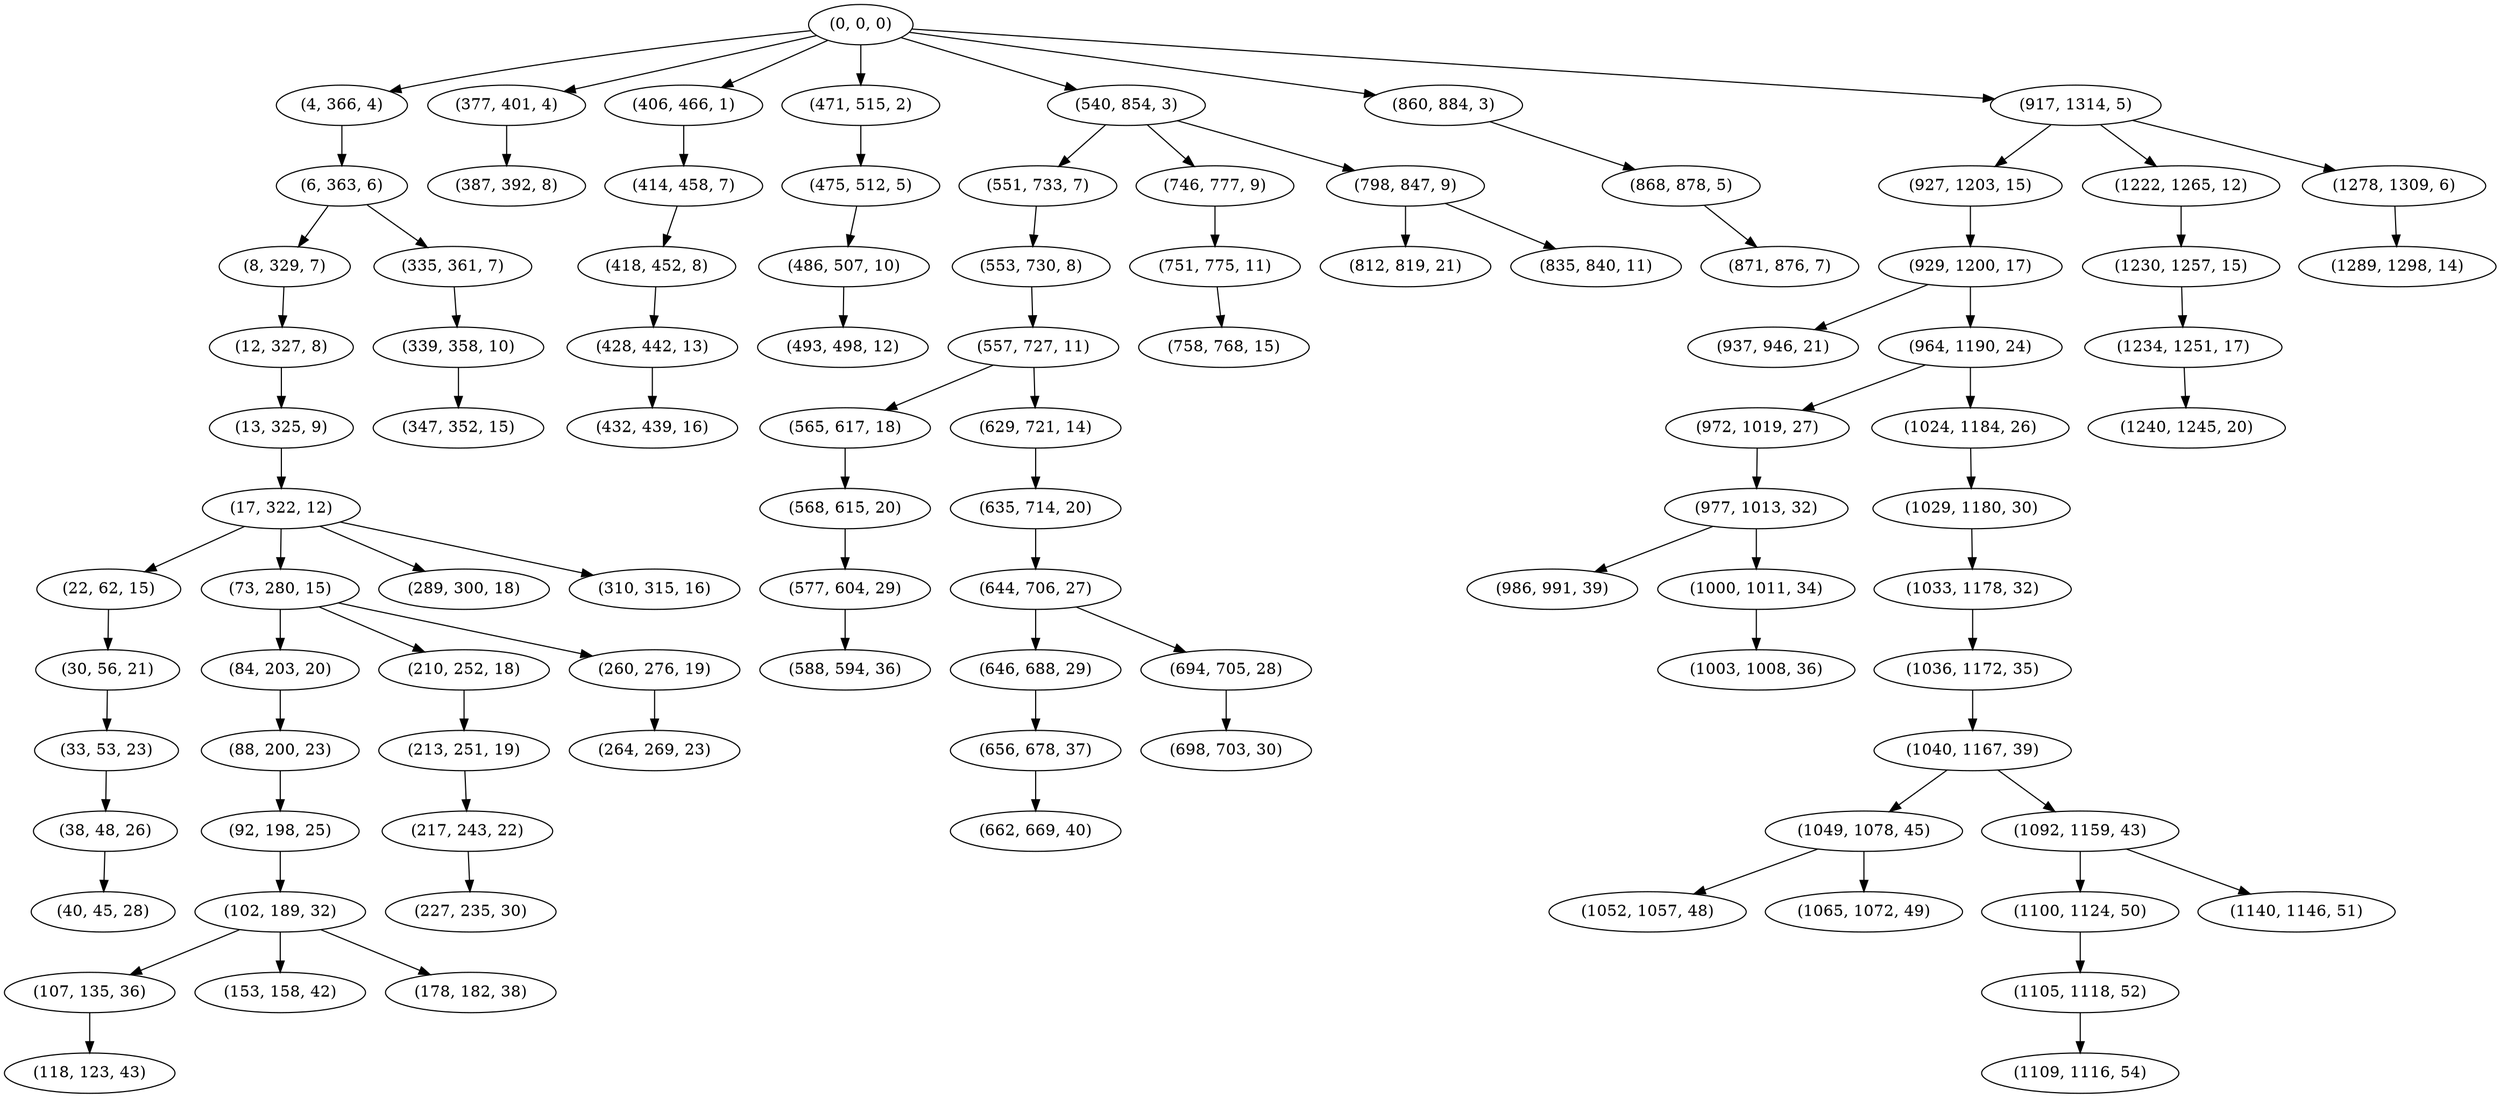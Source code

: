 digraph tree {
    "(0, 0, 0)";
    "(4, 366, 4)";
    "(6, 363, 6)";
    "(8, 329, 7)";
    "(12, 327, 8)";
    "(13, 325, 9)";
    "(17, 322, 12)";
    "(22, 62, 15)";
    "(30, 56, 21)";
    "(33, 53, 23)";
    "(38, 48, 26)";
    "(40, 45, 28)";
    "(73, 280, 15)";
    "(84, 203, 20)";
    "(88, 200, 23)";
    "(92, 198, 25)";
    "(102, 189, 32)";
    "(107, 135, 36)";
    "(118, 123, 43)";
    "(153, 158, 42)";
    "(178, 182, 38)";
    "(210, 252, 18)";
    "(213, 251, 19)";
    "(217, 243, 22)";
    "(227, 235, 30)";
    "(260, 276, 19)";
    "(264, 269, 23)";
    "(289, 300, 18)";
    "(310, 315, 16)";
    "(335, 361, 7)";
    "(339, 358, 10)";
    "(347, 352, 15)";
    "(377, 401, 4)";
    "(387, 392, 8)";
    "(406, 466, 1)";
    "(414, 458, 7)";
    "(418, 452, 8)";
    "(428, 442, 13)";
    "(432, 439, 16)";
    "(471, 515, 2)";
    "(475, 512, 5)";
    "(486, 507, 10)";
    "(493, 498, 12)";
    "(540, 854, 3)";
    "(551, 733, 7)";
    "(553, 730, 8)";
    "(557, 727, 11)";
    "(565, 617, 18)";
    "(568, 615, 20)";
    "(577, 604, 29)";
    "(588, 594, 36)";
    "(629, 721, 14)";
    "(635, 714, 20)";
    "(644, 706, 27)";
    "(646, 688, 29)";
    "(656, 678, 37)";
    "(662, 669, 40)";
    "(694, 705, 28)";
    "(698, 703, 30)";
    "(746, 777, 9)";
    "(751, 775, 11)";
    "(758, 768, 15)";
    "(798, 847, 9)";
    "(812, 819, 21)";
    "(835, 840, 11)";
    "(860, 884, 3)";
    "(868, 878, 5)";
    "(871, 876, 7)";
    "(917, 1314, 5)";
    "(927, 1203, 15)";
    "(929, 1200, 17)";
    "(937, 946, 21)";
    "(964, 1190, 24)";
    "(972, 1019, 27)";
    "(977, 1013, 32)";
    "(986, 991, 39)";
    "(1000, 1011, 34)";
    "(1003, 1008, 36)";
    "(1024, 1184, 26)";
    "(1029, 1180, 30)";
    "(1033, 1178, 32)";
    "(1036, 1172, 35)";
    "(1040, 1167, 39)";
    "(1049, 1078, 45)";
    "(1052, 1057, 48)";
    "(1065, 1072, 49)";
    "(1092, 1159, 43)";
    "(1100, 1124, 50)";
    "(1105, 1118, 52)";
    "(1109, 1116, 54)";
    "(1140, 1146, 51)";
    "(1222, 1265, 12)";
    "(1230, 1257, 15)";
    "(1234, 1251, 17)";
    "(1240, 1245, 20)";
    "(1278, 1309, 6)";
    "(1289, 1298, 14)";
    "(0, 0, 0)" -> "(4, 366, 4)";
    "(0, 0, 0)" -> "(377, 401, 4)";
    "(0, 0, 0)" -> "(406, 466, 1)";
    "(0, 0, 0)" -> "(471, 515, 2)";
    "(0, 0, 0)" -> "(540, 854, 3)";
    "(0, 0, 0)" -> "(860, 884, 3)";
    "(0, 0, 0)" -> "(917, 1314, 5)";
    "(4, 366, 4)" -> "(6, 363, 6)";
    "(6, 363, 6)" -> "(8, 329, 7)";
    "(6, 363, 6)" -> "(335, 361, 7)";
    "(8, 329, 7)" -> "(12, 327, 8)";
    "(12, 327, 8)" -> "(13, 325, 9)";
    "(13, 325, 9)" -> "(17, 322, 12)";
    "(17, 322, 12)" -> "(22, 62, 15)";
    "(17, 322, 12)" -> "(73, 280, 15)";
    "(17, 322, 12)" -> "(289, 300, 18)";
    "(17, 322, 12)" -> "(310, 315, 16)";
    "(22, 62, 15)" -> "(30, 56, 21)";
    "(30, 56, 21)" -> "(33, 53, 23)";
    "(33, 53, 23)" -> "(38, 48, 26)";
    "(38, 48, 26)" -> "(40, 45, 28)";
    "(73, 280, 15)" -> "(84, 203, 20)";
    "(73, 280, 15)" -> "(210, 252, 18)";
    "(73, 280, 15)" -> "(260, 276, 19)";
    "(84, 203, 20)" -> "(88, 200, 23)";
    "(88, 200, 23)" -> "(92, 198, 25)";
    "(92, 198, 25)" -> "(102, 189, 32)";
    "(102, 189, 32)" -> "(107, 135, 36)";
    "(102, 189, 32)" -> "(153, 158, 42)";
    "(102, 189, 32)" -> "(178, 182, 38)";
    "(107, 135, 36)" -> "(118, 123, 43)";
    "(210, 252, 18)" -> "(213, 251, 19)";
    "(213, 251, 19)" -> "(217, 243, 22)";
    "(217, 243, 22)" -> "(227, 235, 30)";
    "(260, 276, 19)" -> "(264, 269, 23)";
    "(335, 361, 7)" -> "(339, 358, 10)";
    "(339, 358, 10)" -> "(347, 352, 15)";
    "(377, 401, 4)" -> "(387, 392, 8)";
    "(406, 466, 1)" -> "(414, 458, 7)";
    "(414, 458, 7)" -> "(418, 452, 8)";
    "(418, 452, 8)" -> "(428, 442, 13)";
    "(428, 442, 13)" -> "(432, 439, 16)";
    "(471, 515, 2)" -> "(475, 512, 5)";
    "(475, 512, 5)" -> "(486, 507, 10)";
    "(486, 507, 10)" -> "(493, 498, 12)";
    "(540, 854, 3)" -> "(551, 733, 7)";
    "(540, 854, 3)" -> "(746, 777, 9)";
    "(540, 854, 3)" -> "(798, 847, 9)";
    "(551, 733, 7)" -> "(553, 730, 8)";
    "(553, 730, 8)" -> "(557, 727, 11)";
    "(557, 727, 11)" -> "(565, 617, 18)";
    "(557, 727, 11)" -> "(629, 721, 14)";
    "(565, 617, 18)" -> "(568, 615, 20)";
    "(568, 615, 20)" -> "(577, 604, 29)";
    "(577, 604, 29)" -> "(588, 594, 36)";
    "(629, 721, 14)" -> "(635, 714, 20)";
    "(635, 714, 20)" -> "(644, 706, 27)";
    "(644, 706, 27)" -> "(646, 688, 29)";
    "(644, 706, 27)" -> "(694, 705, 28)";
    "(646, 688, 29)" -> "(656, 678, 37)";
    "(656, 678, 37)" -> "(662, 669, 40)";
    "(694, 705, 28)" -> "(698, 703, 30)";
    "(746, 777, 9)" -> "(751, 775, 11)";
    "(751, 775, 11)" -> "(758, 768, 15)";
    "(798, 847, 9)" -> "(812, 819, 21)";
    "(798, 847, 9)" -> "(835, 840, 11)";
    "(860, 884, 3)" -> "(868, 878, 5)";
    "(868, 878, 5)" -> "(871, 876, 7)";
    "(917, 1314, 5)" -> "(927, 1203, 15)";
    "(917, 1314, 5)" -> "(1222, 1265, 12)";
    "(917, 1314, 5)" -> "(1278, 1309, 6)";
    "(927, 1203, 15)" -> "(929, 1200, 17)";
    "(929, 1200, 17)" -> "(937, 946, 21)";
    "(929, 1200, 17)" -> "(964, 1190, 24)";
    "(964, 1190, 24)" -> "(972, 1019, 27)";
    "(964, 1190, 24)" -> "(1024, 1184, 26)";
    "(972, 1019, 27)" -> "(977, 1013, 32)";
    "(977, 1013, 32)" -> "(986, 991, 39)";
    "(977, 1013, 32)" -> "(1000, 1011, 34)";
    "(1000, 1011, 34)" -> "(1003, 1008, 36)";
    "(1024, 1184, 26)" -> "(1029, 1180, 30)";
    "(1029, 1180, 30)" -> "(1033, 1178, 32)";
    "(1033, 1178, 32)" -> "(1036, 1172, 35)";
    "(1036, 1172, 35)" -> "(1040, 1167, 39)";
    "(1040, 1167, 39)" -> "(1049, 1078, 45)";
    "(1040, 1167, 39)" -> "(1092, 1159, 43)";
    "(1049, 1078, 45)" -> "(1052, 1057, 48)";
    "(1049, 1078, 45)" -> "(1065, 1072, 49)";
    "(1092, 1159, 43)" -> "(1100, 1124, 50)";
    "(1092, 1159, 43)" -> "(1140, 1146, 51)";
    "(1100, 1124, 50)" -> "(1105, 1118, 52)";
    "(1105, 1118, 52)" -> "(1109, 1116, 54)";
    "(1222, 1265, 12)" -> "(1230, 1257, 15)";
    "(1230, 1257, 15)" -> "(1234, 1251, 17)";
    "(1234, 1251, 17)" -> "(1240, 1245, 20)";
    "(1278, 1309, 6)" -> "(1289, 1298, 14)";
}
